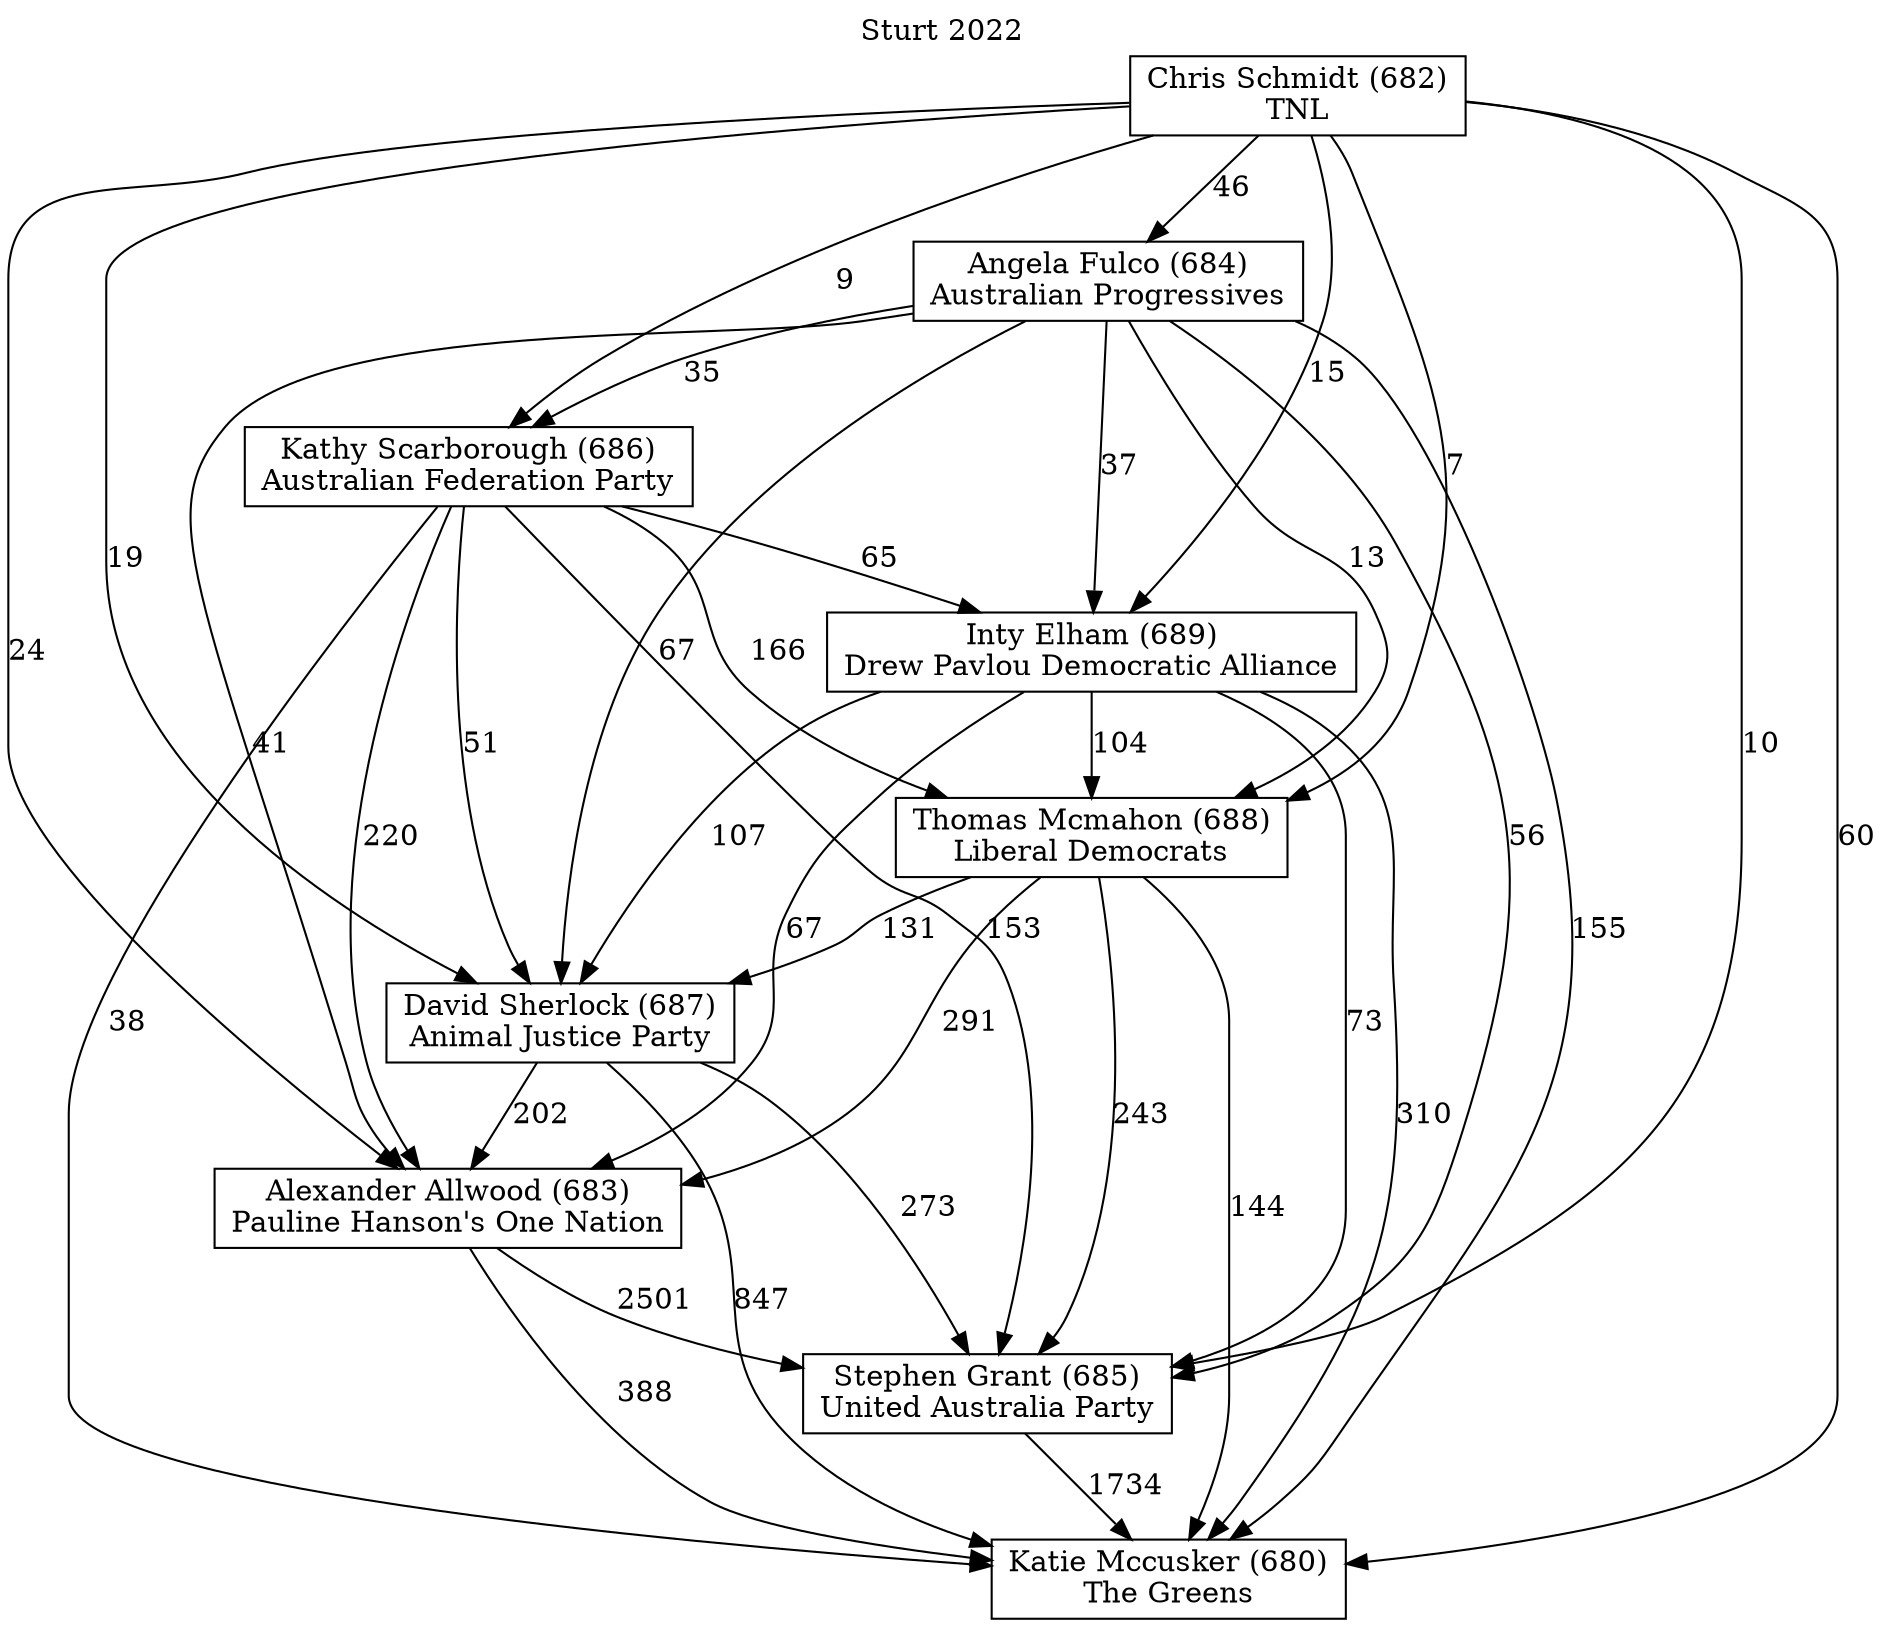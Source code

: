 // House preference flow
digraph "Katie Mccusker (680)_Sturt_2022" {
	graph [label="Sturt 2022" labelloc=t mclimit=10]
	node [shape=box]
	"Thomas Mcmahon (688)" [label="Thomas Mcmahon (688)
Liberal Democrats"]
	"Alexander Allwood (683)" [label="Alexander Allwood (683)
Pauline Hanson's One Nation"]
	"David Sherlock (687)" [label="David Sherlock (687)
Animal Justice Party"]
	"Katie Mccusker (680)" [label="Katie Mccusker (680)
The Greens"]
	"Kathy Scarborough (686)" [label="Kathy Scarborough (686)
Australian Federation Party"]
	"Angela Fulco (684)" [label="Angela Fulco (684)
Australian Progressives"]
	"Stephen Grant (685)" [label="Stephen Grant (685)
United Australia Party"]
	"Inty Elham (689)" [label="Inty Elham (689)
Drew Pavlou Democratic Alliance"]
	"Chris Schmidt (682)" [label="Chris Schmidt (682)
TNL"]
	"Kathy Scarborough (686)" -> "Thomas Mcmahon (688)" [label=166]
	"Alexander Allwood (683)" -> "Katie Mccusker (680)" [label=388]
	"Angela Fulco (684)" -> "David Sherlock (687)" [label=67]
	"Inty Elham (689)" -> "Stephen Grant (685)" [label=73]
	"Chris Schmidt (682)" -> "Katie Mccusker (680)" [label=60]
	"Chris Schmidt (682)" -> "Alexander Allwood (683)" [label=24]
	"Kathy Scarborough (686)" -> "Inty Elham (689)" [label=65]
	"Stephen Grant (685)" -> "Katie Mccusker (680)" [label=1734]
	"Angela Fulco (684)" -> "Katie Mccusker (680)" [label=155]
	"Chris Schmidt (682)" -> "Stephen Grant (685)" [label=10]
	"Angela Fulco (684)" -> "Kathy Scarborough (686)" [label=35]
	"Chris Schmidt (682)" -> "Thomas Mcmahon (688)" [label=7]
	"Kathy Scarborough (686)" -> "Stephen Grant (685)" [label=153]
	"Alexander Allwood (683)" -> "Stephen Grant (685)" [label=2501]
	"Kathy Scarborough (686)" -> "Alexander Allwood (683)" [label=220]
	"Chris Schmidt (682)" -> "David Sherlock (687)" [label=19]
	"Chris Schmidt (682)" -> "Angela Fulco (684)" [label=46]
	"Inty Elham (689)" -> "David Sherlock (687)" [label=107]
	"Kathy Scarborough (686)" -> "Katie Mccusker (680)" [label=38]
	"David Sherlock (687)" -> "Katie Mccusker (680)" [label=847]
	"Inty Elham (689)" -> "Katie Mccusker (680)" [label=310]
	"Inty Elham (689)" -> "Alexander Allwood (683)" [label=67]
	"Angela Fulco (684)" -> "Alexander Allwood (683)" [label=41]
	"Chris Schmidt (682)" -> "Kathy Scarborough (686)" [label=9]
	"Kathy Scarborough (686)" -> "David Sherlock (687)" [label=51]
	"David Sherlock (687)" -> "Stephen Grant (685)" [label=273]
	"Thomas Mcmahon (688)" -> "Alexander Allwood (683)" [label=291]
	"Thomas Mcmahon (688)" -> "David Sherlock (687)" [label=131]
	"Inty Elham (689)" -> "Thomas Mcmahon (688)" [label=104]
	"Angela Fulco (684)" -> "Thomas Mcmahon (688)" [label=13]
	"Angela Fulco (684)" -> "Inty Elham (689)" [label=37]
	"David Sherlock (687)" -> "Alexander Allwood (683)" [label=202]
	"Thomas Mcmahon (688)" -> "Katie Mccusker (680)" [label=144]
	"Angela Fulco (684)" -> "Stephen Grant (685)" [label=56]
	"Thomas Mcmahon (688)" -> "Stephen Grant (685)" [label=243]
	"Chris Schmidt (682)" -> "Inty Elham (689)" [label=15]
}
